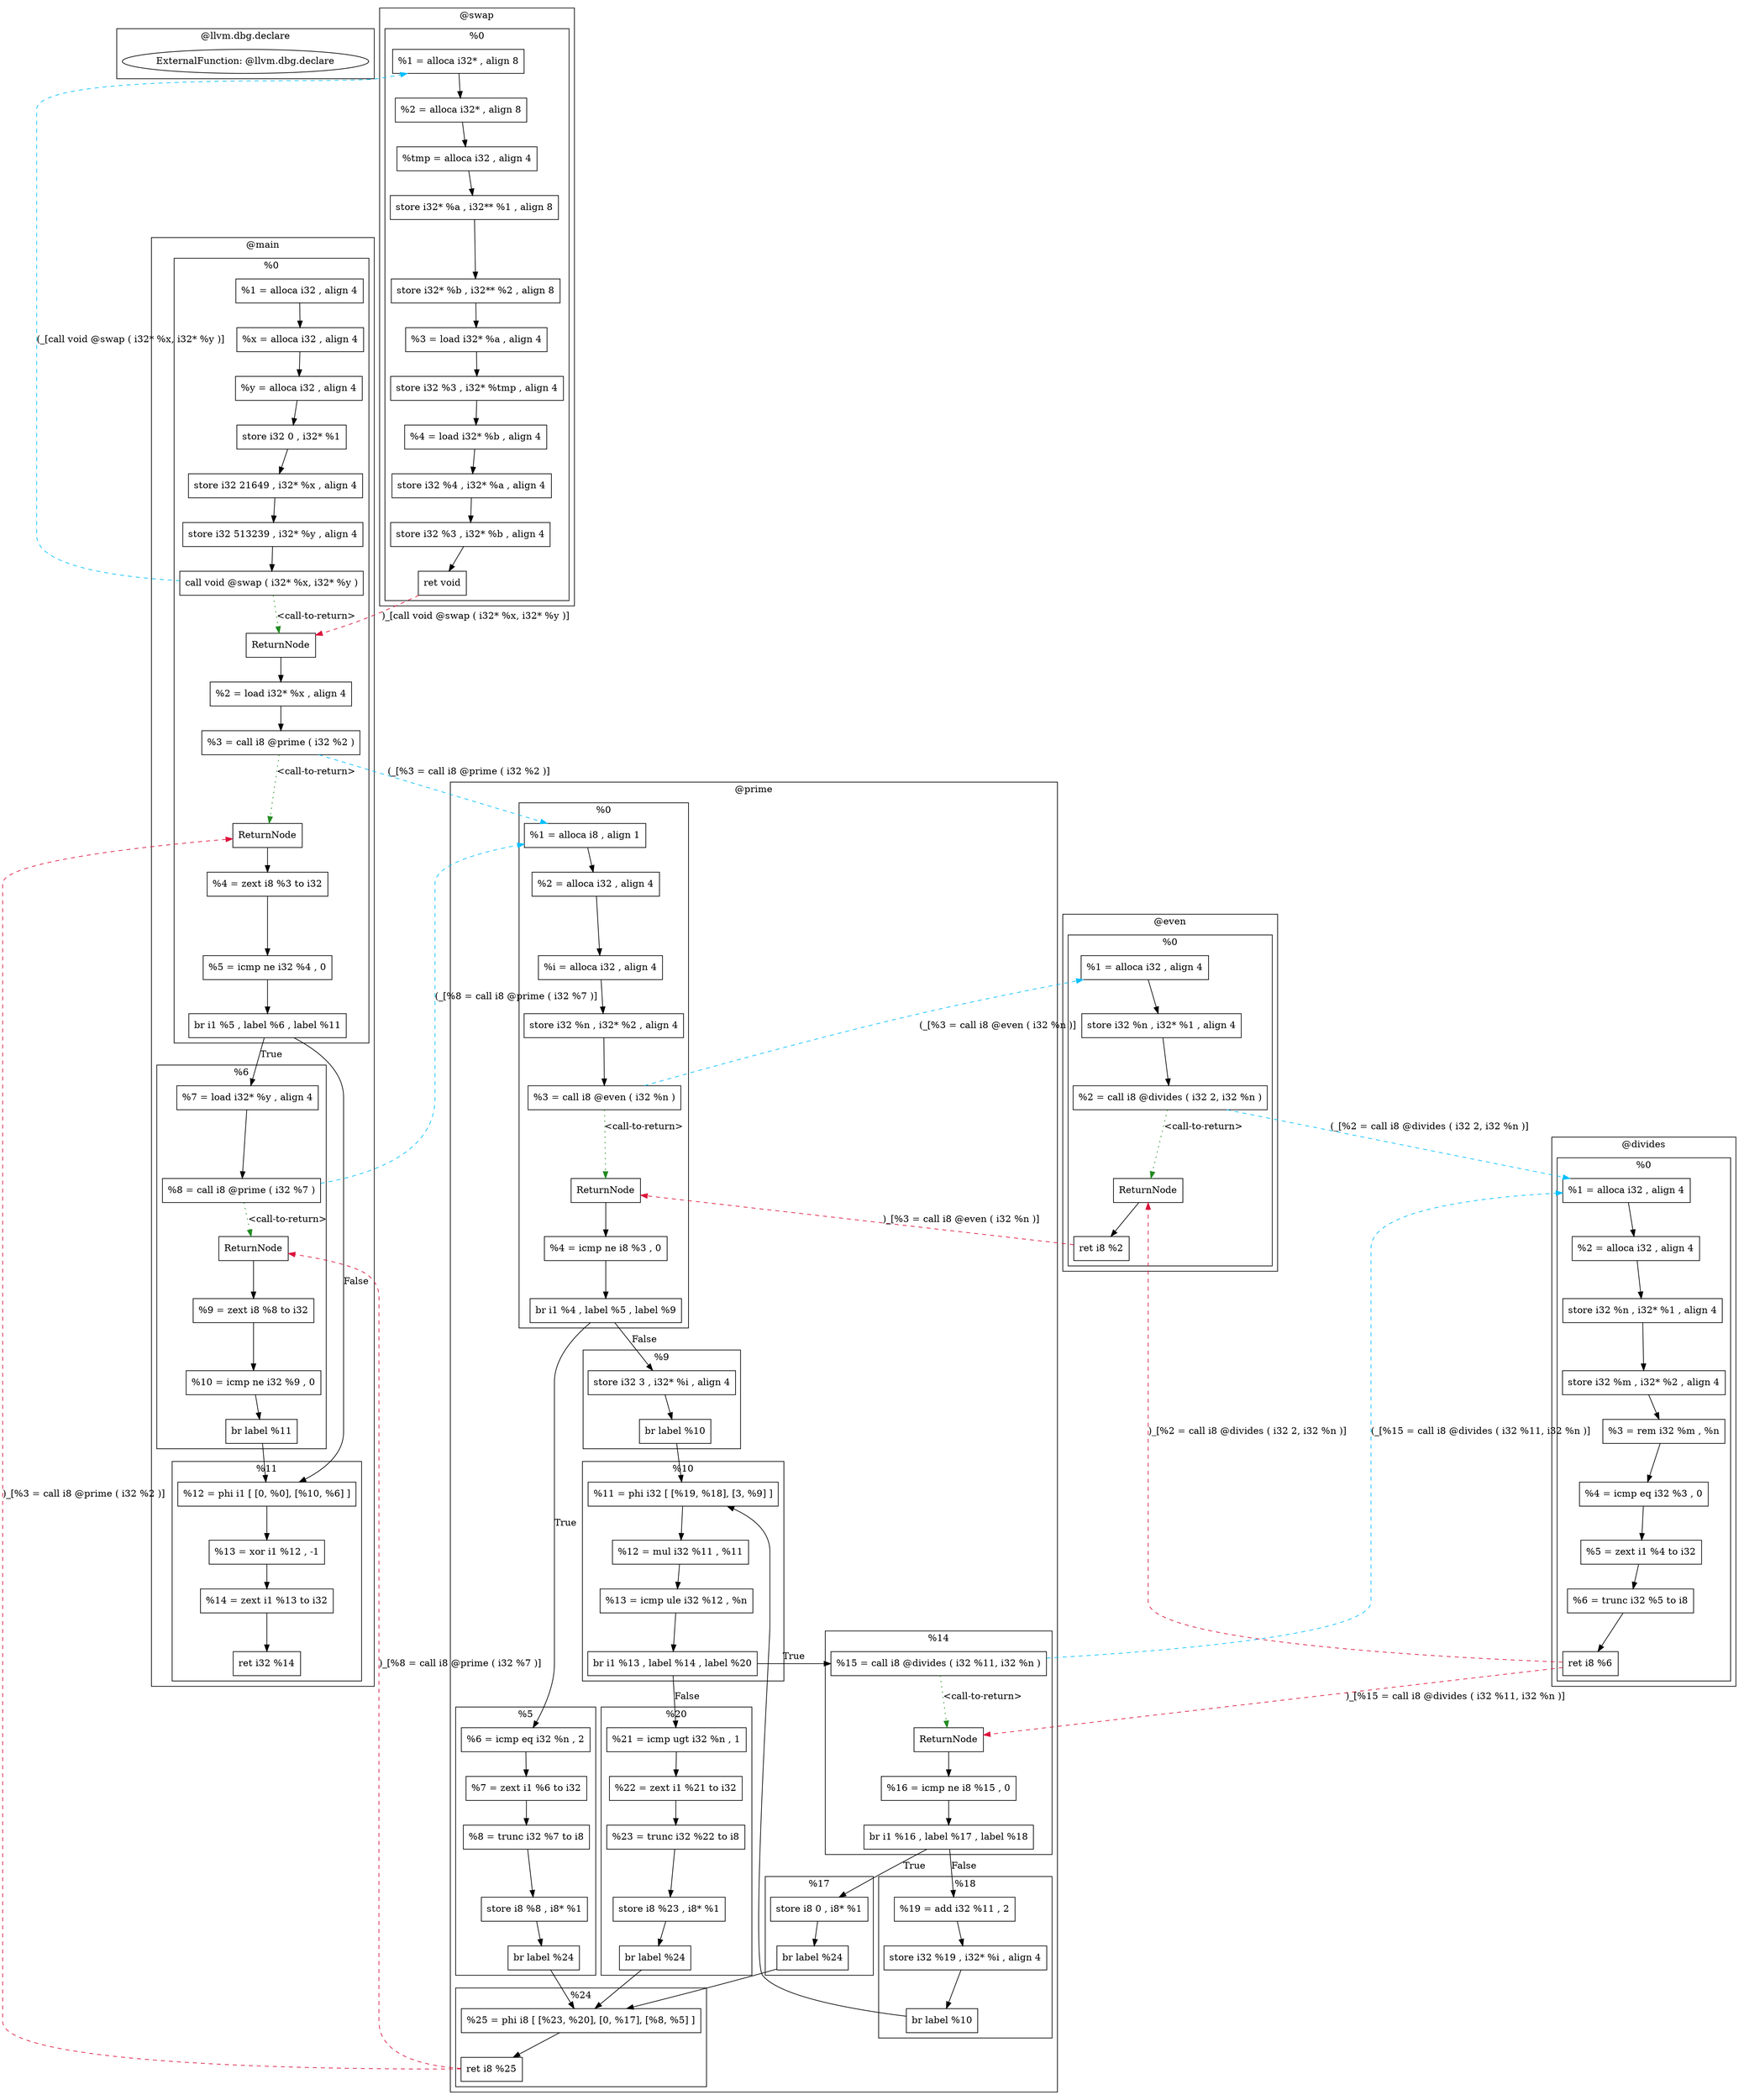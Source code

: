 digraph {
    subgraph cluster_114 {
        graph [label="@llvm.dbg.declare"];
        114 [label="ExternalFunction: @llvm.dbg.declare"];
    }
    subgraph cluster_1 {
        graph [label="@divides"];
        subgraph cluster_4 {
            graph [label="%0"];
            6 [label="%1 = alloca i32 , align 4"
              ,shape=box];
            7 [label="%2 = alloca i32 , align 4"
              ,shape=box];
            8 [label="store i32 %n , i32* %1 , align 4"
              ,shape=box];
            9 [label="store i32 %m , i32* %2 , align 4"
              ,shape=box];
            10 [label="%3 = rem i32 %m , %n"
               ,shape=box];
            11 [label="%4 = icmp eq i32 %3 , 0"
               ,shape=box];
            13 [label="%5 = zext i1 %4 to i32"
               ,shape=box];
            14 [label="%6 = trunc i32 %5 to i8"
               ,shape=box];
            15 [label="ret i8 %6"
               ,shape=box];
        }
    }
    subgraph cluster_16 {
        graph [label="@even"];
        subgraph cluster_18 {
            graph [label="%0"];
            -21 [label=ReturnNode
                ,shape=box];
            19 [label="%1 = alloca i32 , align 4"
               ,shape=box];
            20 [label="store i32 %n , i32* %1 , align 4"
               ,shape=box];
            21 [label="%2 = call i8 @divides ( i32 2, i32 %n )"
               ,shape=box];
            23 [label="ret i8 %2"
               ,shape=box];
        }
    }
    subgraph cluster_24 {
        graph [label="@prime"];
        subgraph cluster_26 {
            graph [label="%0"];
            -31 [label=ReturnNode
                ,shape=box];
            27 [label="%1 = alloca i8 , align 1"
               ,shape=box];
            28 [label="%2 = alloca i32 , align 4"
               ,shape=box];
            29 [label="%i = alloca i32 , align 4"
               ,shape=box];
            30 [label="store i32 %n , i32* %2 , align 4"
               ,shape=box];
            31 [label="%3 = call i8 @even ( i32 %n )"
               ,shape=box];
            32 [label="%4 = icmp ne i8 %3 , 0"
               ,shape=box];
            34 [label="br i1 %4 , label %5 , label %9"
               ,shape=box];
        }
        subgraph cluster_35 {
            graph [label="%5"];
            36 [label="%6 = icmp eq i32 %n , 2"
               ,shape=box];
            37 [label="%7 = zext i1 %6 to i32"
               ,shape=box];
            38 [label="%8 = trunc i32 %7 to i8"
               ,shape=box];
            39 [label="store i8 %8 , i8* %1"
               ,shape=box];
            40 [label="br label %24"
               ,shape=box];
        }
        subgraph cluster_41 {
            graph [label="%9"];
            43 [label="store i32 3 , i32* %i , align 4"
               ,shape=box];
            44 [label="br label %10"
               ,shape=box];
        }
        subgraph cluster_45 {
            graph [label="%10"];
            46 [label="%11 = phi i32 [ [%19, %18], [3, %9] ]"
               ,shape=box];
            47 [label="%12 = mul i32 %11 , %11"
               ,shape=box];
            48 [label="%13 = icmp ule i32 %12 , %n"
               ,shape=box];
            49 [label="br i1 %13 , label %14 , label %20"
               ,shape=box];
        }
        subgraph cluster_50 {
            graph [label="%14"];
            -51 [label=ReturnNode
                ,shape=box];
            51 [label="%15 = call i8 @divides ( i32 %11, i32 %n )"
               ,shape=box];
            52 [label="%16 = icmp ne i8 %15 , 0"
               ,shape=box];
            53 [label="br i1 %16 , label %17 , label %18"
               ,shape=box];
        }
        subgraph cluster_54 {
            graph [label="%17"];
            55 [label="store i8 0 , i8* %1"
               ,shape=box];
            56 [label="br label %24"
               ,shape=box];
        }
        subgraph cluster_57 {
            graph [label="%18"];
            58 [label="%19 = add i32 %11 , 2"
               ,shape=box];
            59 [label="store i32 %19 , i32* %i , align 4"
               ,shape=box];
            60 [label="br label %10"
               ,shape=box];
        }
        subgraph cluster_61 {
            graph [label="%20"];
            62 [label="%21 = icmp ugt i32 %n , 1"
               ,shape=box];
            63 [label="%22 = zext i1 %21 to i32"
               ,shape=box];
            64 [label="%23 = trunc i32 %22 to i8"
               ,shape=box];
            65 [label="store i8 %23 , i8* %1"
               ,shape=box];
            66 [label="br label %24"
               ,shape=box];
        }
        subgraph cluster_67 {
            graph [label="%24"];
            68 [label="%25 = phi i8 [ [%23, %20], [0, %17], [%8, %5] ]"
               ,shape=box];
            69 [label="ret i8 %25"
               ,shape=box];
        }
    }
    subgraph cluster_70 {
        graph [label="@swap"];
        subgraph cluster_73 {
            graph [label="%0"];
            74 [label="%1 = alloca i32* , align 8"
               ,shape=box];
            75 [label="%2 = alloca i32* , align 8"
               ,shape=box];
            76 [label="%tmp = alloca i32 , align 4"
               ,shape=box];
            77 [label="store i32* %a , i32** %1 , align 8"
               ,shape=box];
            78 [label="store i32* %b , i32** %2 , align 8"
               ,shape=box];
            79 [label="%3 = load i32* %a , align 4"
               ,shape=box];
            80 [label="store i32 %3 , i32* %tmp , align 4"
               ,shape=box];
            81 [label="%4 = load i32* %b , align 4"
               ,shape=box];
            82 [label="store i32 %4 , i32* %a , align 4"
               ,shape=box];
            83 [label="store i32 %3 , i32* %b , align 4"
               ,shape=box];
            84 [label="ret void",shape=box];
        }
    }
    subgraph cluster_85 {
        graph [label="@main"];
        subgraph cluster_86 {
            graph [label="%0"];
            -97 [label=ReturnNode
                ,shape=box];
            -95 [label=ReturnNode
                ,shape=box];
            87 [label="%1 = alloca i32 , align 4"
               ,shape=box];
            88 [label="%x = alloca i32 , align 4"
               ,shape=box];
            89 [label="%y = alloca i32 , align 4"
               ,shape=box];
            90 [label="store i32 0 , i32* %1"
               ,shape=box];
            92 [label="store i32 21649 , i32* %x , align 4"
               ,shape=box];
            94 [label="store i32 513239 , i32* %y , align 4"
               ,shape=box];
            95 [label="call void @swap ( i32* %x, i32* %y )"
               ,shape=box];
            96 [label="%2 = load i32* %x , align 4"
               ,shape=box];
            97 [label="%3 = call i8 @prime ( i32 %2 )"
               ,shape=box];
            98 [label="%4 = zext i8 %3 to i32"
               ,shape=box];
            99 [label="%5 = icmp ne i32 %4 , 0"
               ,shape=box];
            100 [label="br i1 %5 , label %6 , label %11"
                ,shape=box];
        }
        subgraph cluster_101 {
            graph [label="%6"];
            -103 [label=ReturnNode
                 ,shape=box];
            102 [label="%7 = load i32* %y , align 4"
                ,shape=box];
            103 [label="%8 = call i8 @prime ( i32 %7 )"
                ,shape=box];
            104 [label="%9 = zext i8 %8 to i32"
                ,shape=box];
            105 [label="%10 = icmp ne i32 %9 , 0"
                ,shape=box];
            106 [label="br label %11"
                ,shape=box];
        }
        subgraph cluster_107 {
            graph [label="%11"];
            108 [label="%12 = phi i1 [ [0, %0], [%10, %6] ]"
                ,shape=box];
            111 [label="%13 = xor i1 %12 , -1"
                ,shape=box];
            112 [label="%14 = zext i1 %13 to i32"
                ,shape=box];
            113 [label="ret i32 %14"
                ,shape=box];
        }
    }
    -103 -> 104 [label=""];
    -97 -> 98 [label=""];
    -95 -> 96 [label=""];
    -51 -> 52 [label=""];
    -31 -> 32 [label=""];
    -21 -> 23 [label=""];
    6 -> 7 [label=""];
    7 -> 8 [label=""];
    8 -> 9 [label=""];
    9 -> 10 [label=""];
    10 -> 11 [label=""];
    11 -> 13 [label=""];
    13 -> 14 [label=""];
    14 -> 15 [label=""];
    15 -> -51 [label=")_[%15 = call i8 @divides ( i32 %11, i32 %n )]"
              ,style=dashed
              ,color=crimson];
    15 -> -21 [label=")_[%2 = call i8 @divides ( i32 2, i32 %n )]"
              ,style=dashed
              ,color=crimson];
    19 -> 20 [label=""];
    20 -> 21 [label=""];
    21 -> -21 [label="<call-to-return>"
              ,style=dotted
              ,color=forestgreen];
    21 -> 6 [label="(_[%2 = call i8 @divides ( i32 2, i32 %n )]"
            ,style=dashed
            ,color=deepskyblue];
    23 -> -31 [label=")_[%3 = call i8 @even ( i32 %n )]"
              ,style=dashed
              ,color=crimson];
    27 -> 28 [label=""];
    28 -> 29 [label=""];
    29 -> 30 [label=""];
    30 -> 31 [label=""];
    31 -> -31 [label="<call-to-return>"
              ,style=dotted
              ,color=forestgreen];
    31 -> 19 [label="(_[%3 = call i8 @even ( i32 %n )]"
             ,style=dashed
             ,color=deepskyblue];
    32 -> 34 [label=""];
    34 -> 36 [label=True];
    34 -> 43 [label=False];
    36 -> 37 [label=""];
    37 -> 38 [label=""];
    38 -> 39 [label=""];
    39 -> 40 [label=""];
    40 -> 68 [label=""];
    43 -> 44 [label=""];
    44 -> 46 [label=""];
    46 -> 47 [label=""];
    47 -> 48 [label=""];
    48 -> 49 [label=""];
    49 -> 51 [label=True];
    49 -> 62 [label=False];
    51 -> -51 [label="<call-to-return>"
              ,style=dotted
              ,color=forestgreen];
    51 -> 6 [label="(_[%15 = call i8 @divides ( i32 %11, i32 %n )]"
            ,style=dashed
            ,color=deepskyblue];
    52 -> 53 [label=""];
    53 -> 55 [label=True];
    53 -> 58 [label=False];
    55 -> 56 [label=""];
    56 -> 68 [label=""];
    58 -> 59 [label=""];
    59 -> 60 [label=""];
    60 -> 46 [label=""];
    62 -> 63 [label=""];
    63 -> 64 [label=""];
    64 -> 65 [label=""];
    65 -> 66 [label=""];
    66 -> 68 [label=""];
    68 -> 69 [label=""];
    69 -> -103 [label=")_[%8 = call i8 @prime ( i32 %7 )]"
               ,style=dashed
               ,color=crimson];
    69 -> -97 [label=")_[%3 = call i8 @prime ( i32 %2 )]"
              ,style=dashed
              ,color=crimson];
    74 -> 75 [label=""];
    75 -> 76 [label=""];
    76 -> 77 [label=""];
    77 -> 78 [label=""];
    78 -> 79 [label=""];
    79 -> 80 [label=""];
    80 -> 81 [label=""];
    81 -> 82 [label=""];
    82 -> 83 [label=""];
    83 -> 84 [label=""];
    84 -> -95 [label=")_[call void @swap ( i32* %x, i32* %y )]"
              ,style=dashed
              ,color=crimson];
    87 -> 88 [label=""];
    88 -> 89 [label=""];
    89 -> 90 [label=""];
    90 -> 92 [label=""];
    92 -> 94 [label=""];
    94 -> 95 [label=""];
    95 -> -95 [label="<call-to-return>"
              ,style=dotted
              ,color=forestgreen];
    95 -> 74 [label="(_[call void @swap ( i32* %x, i32* %y )]"
             ,style=dashed
             ,color=deepskyblue];
    96 -> 97 [label=""];
    97 -> -97 [label="<call-to-return>"
              ,style=dotted
              ,color=forestgreen];
    97 -> 27 [label="(_[%3 = call i8 @prime ( i32 %2 )]"
             ,style=dashed
             ,color=deepskyblue];
    98 -> 99 [label=""];
    99 -> 100 [label=""];
    100 -> 102 [label=True];
    100 -> 108 [label=False];
    102 -> 103 [label=""];
    103 -> -103 [label="<call-to-return>"
                ,style=dotted
                ,color=forestgreen];
    103 -> 27 [label="(_[%8 = call i8 @prime ( i32 %7 )]"
              ,style=dashed
              ,color=deepskyblue];
    104 -> 105 [label=""];
    105 -> 106 [label=""];
    106 -> 108 [label=""];
    108 -> 111 [label=""];
    111 -> 112 [label=""];
    112 -> 113 [label=""];
}